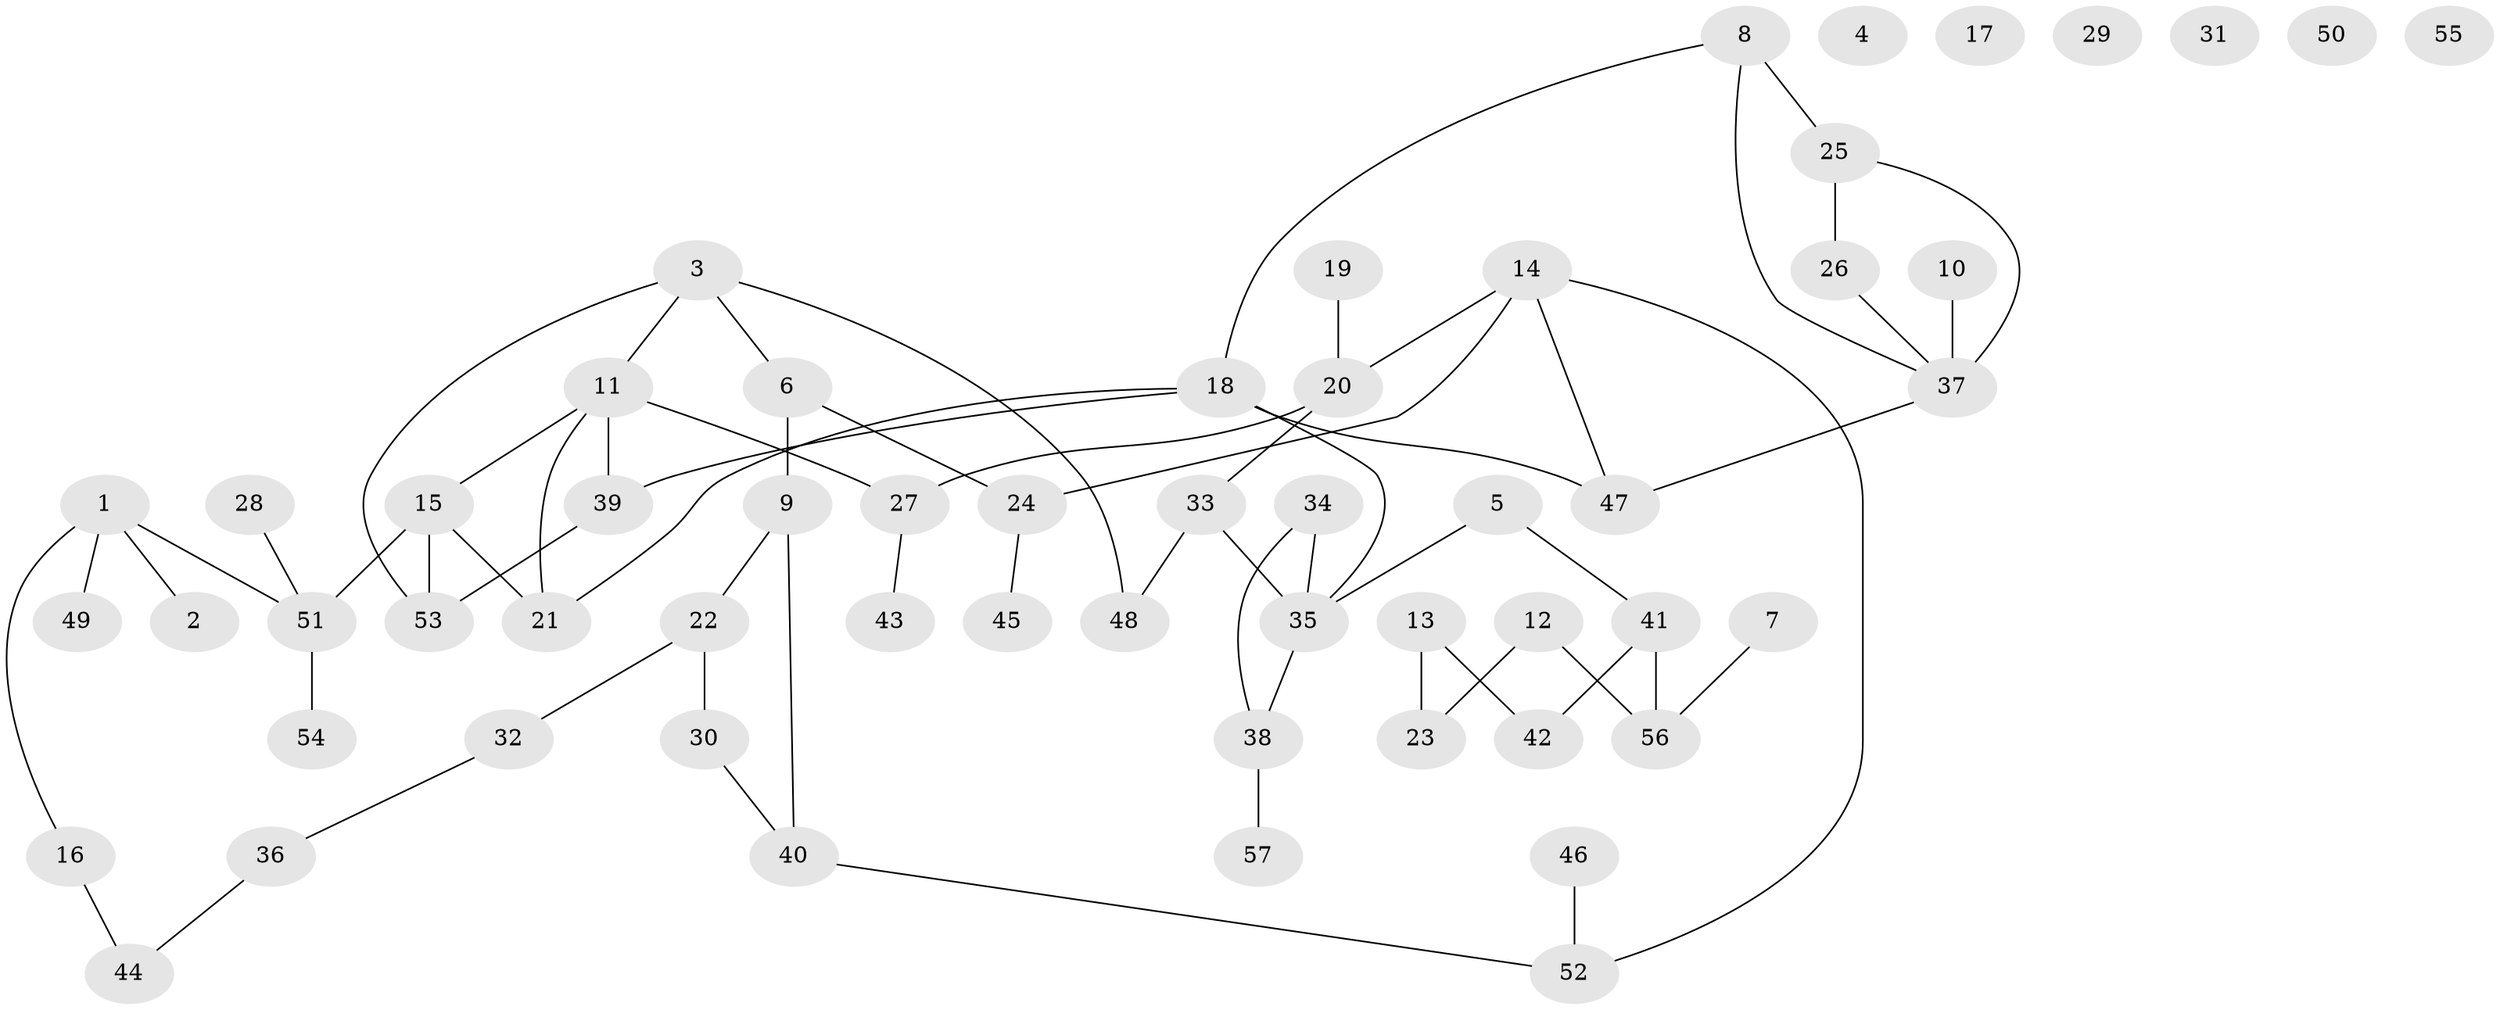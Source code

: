 // Generated by graph-tools (version 1.1) at 2025/25/03/09/25 03:25:20]
// undirected, 57 vertices, 66 edges
graph export_dot {
graph [start="1"]
  node [color=gray90,style=filled];
  1;
  2;
  3;
  4;
  5;
  6;
  7;
  8;
  9;
  10;
  11;
  12;
  13;
  14;
  15;
  16;
  17;
  18;
  19;
  20;
  21;
  22;
  23;
  24;
  25;
  26;
  27;
  28;
  29;
  30;
  31;
  32;
  33;
  34;
  35;
  36;
  37;
  38;
  39;
  40;
  41;
  42;
  43;
  44;
  45;
  46;
  47;
  48;
  49;
  50;
  51;
  52;
  53;
  54;
  55;
  56;
  57;
  1 -- 2;
  1 -- 16;
  1 -- 49;
  1 -- 51;
  3 -- 6;
  3 -- 11;
  3 -- 48;
  3 -- 53;
  5 -- 35;
  5 -- 41;
  6 -- 9;
  6 -- 24;
  7 -- 56;
  8 -- 18;
  8 -- 25;
  8 -- 37;
  9 -- 22;
  9 -- 40;
  10 -- 37;
  11 -- 15;
  11 -- 21;
  11 -- 27;
  11 -- 39;
  12 -- 23;
  12 -- 56;
  13 -- 23;
  13 -- 42;
  14 -- 20;
  14 -- 24;
  14 -- 47;
  14 -- 52;
  15 -- 21;
  15 -- 51;
  15 -- 53;
  16 -- 44;
  18 -- 21;
  18 -- 35;
  18 -- 39;
  18 -- 47;
  19 -- 20;
  20 -- 27;
  20 -- 33;
  22 -- 30;
  22 -- 32;
  24 -- 45;
  25 -- 26;
  25 -- 37;
  26 -- 37;
  27 -- 43;
  28 -- 51;
  30 -- 40;
  32 -- 36;
  33 -- 35;
  33 -- 48;
  34 -- 35;
  34 -- 38;
  35 -- 38;
  36 -- 44;
  37 -- 47;
  38 -- 57;
  39 -- 53;
  40 -- 52;
  41 -- 42;
  41 -- 56;
  46 -- 52;
  51 -- 54;
}
